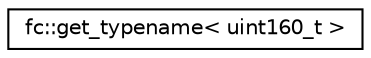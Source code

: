 digraph "Graphical Class Hierarchy"
{
  edge [fontname="Helvetica",fontsize="10",labelfontname="Helvetica",labelfontsize="10"];
  node [fontname="Helvetica",fontsize="10",shape=record];
  rankdir="LR";
  Node0 [label="fc::get_typename\< uint160_t \>",height=0.2,width=0.4,color="black", fillcolor="white", style="filled",URL="$structfc_1_1get__typename_3_01uint160__t_01_4.html"];
}
